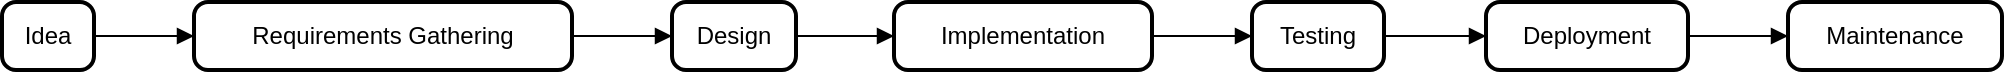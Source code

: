 <mxfile version="22.0.3" type="github">
  <diagram name="Page-1" id="zTbb-Xnv8Q7ji7ILYT0D">
    <mxGraphModel>
      <root>
        <mxCell id="0" />
        <mxCell id="1" parent="0" />
        <mxCell id="2" value="Idea" style="rounded=1;absoluteArcSize=1;arcSize=14;whiteSpace=wrap;strokeWidth=2;" vertex="1" parent="1">
          <mxGeometry width="46" height="34" as="geometry" />
        </mxCell>
        <mxCell id="3" value="Requirements Gathering" style="rounded=1;absoluteArcSize=1;arcSize=14;whiteSpace=wrap;strokeWidth=2;" vertex="1" parent="1">
          <mxGeometry x="96" width="189" height="34" as="geometry" />
        </mxCell>
        <mxCell id="4" value="Design" style="rounded=1;absoluteArcSize=1;arcSize=14;whiteSpace=wrap;strokeWidth=2;" vertex="1" parent="1">
          <mxGeometry x="335" width="62" height="34" as="geometry" />
        </mxCell>
        <mxCell id="5" value="Implementation" style="rounded=1;absoluteArcSize=1;arcSize=14;whiteSpace=wrap;strokeWidth=2;" vertex="1" parent="1">
          <mxGeometry x="446" width="129" height="34" as="geometry" />
        </mxCell>
        <mxCell id="6" value="Testing" style="rounded=1;absoluteArcSize=1;arcSize=14;whiteSpace=wrap;strokeWidth=2;" vertex="1" parent="1">
          <mxGeometry x="625" width="66" height="34" as="geometry" />
        </mxCell>
        <mxCell id="7" value="Deployment" style="rounded=1;absoluteArcSize=1;arcSize=14;whiteSpace=wrap;strokeWidth=2;" vertex="1" parent="1">
          <mxGeometry x="742" width="101" height="34" as="geometry" />
        </mxCell>
        <mxCell id="8" value="Maintenance" style="rounded=1;absoluteArcSize=1;arcSize=14;whiteSpace=wrap;strokeWidth=2;" vertex="1" parent="1">
          <mxGeometry x="893" width="107" height="34" as="geometry" />
        </mxCell>
        <mxCell id="9" value="" style="curved=1;startArrow=none;endArrow=block;exitX=1.002;exitY=0.5;entryX=0.0;entryY=0.5;" edge="1" parent="1" source="2" target="3">
          <mxGeometry relative="1" as="geometry">
            <Array as="points" />
          </mxGeometry>
        </mxCell>
        <mxCell id="10" value="" style="curved=1;startArrow=none;endArrow=block;exitX=0.998;exitY=0.5;entryX=-0.006;entryY=0.5;" edge="1" parent="1" source="3" target="4">
          <mxGeometry relative="1" as="geometry">
            <Array as="points" />
          </mxGeometry>
        </mxCell>
        <mxCell id="11" value="" style="curved=1;startArrow=none;endArrow=block;exitX=0.988;exitY=0.5;entryX=0.002;entryY=0.5;" edge="1" parent="1" source="4" target="5">
          <mxGeometry relative="1" as="geometry">
            <Array as="points" />
          </mxGeometry>
        </mxCell>
        <mxCell id="12" value="" style="curved=1;startArrow=none;endArrow=block;exitX=1.003;exitY=0.5;entryX=0.005;entryY=0.5;" edge="1" parent="1" source="5" target="6">
          <mxGeometry relative="1" as="geometry">
            <Array as="points" />
          </mxGeometry>
        </mxCell>
        <mxCell id="13" value="" style="curved=1;startArrow=none;endArrow=block;exitX=1.008;exitY=0.5;entryX=-0.005;entryY=0.5;" edge="1" parent="1" source="6" target="7">
          <mxGeometry relative="1" as="geometry">
            <Array as="points" />
          </mxGeometry>
        </mxCell>
        <mxCell id="14" value="" style="curved=1;startArrow=none;endArrow=block;exitX=0.999;exitY=0.5;entryX=-0.001;entryY=0.5;" edge="1" parent="1" source="7" target="8">
          <mxGeometry relative="1" as="geometry">
            <Array as="points" />
          </mxGeometry>
        </mxCell>
      </root>
    </mxGraphModel>
  </diagram>
</mxfile>
